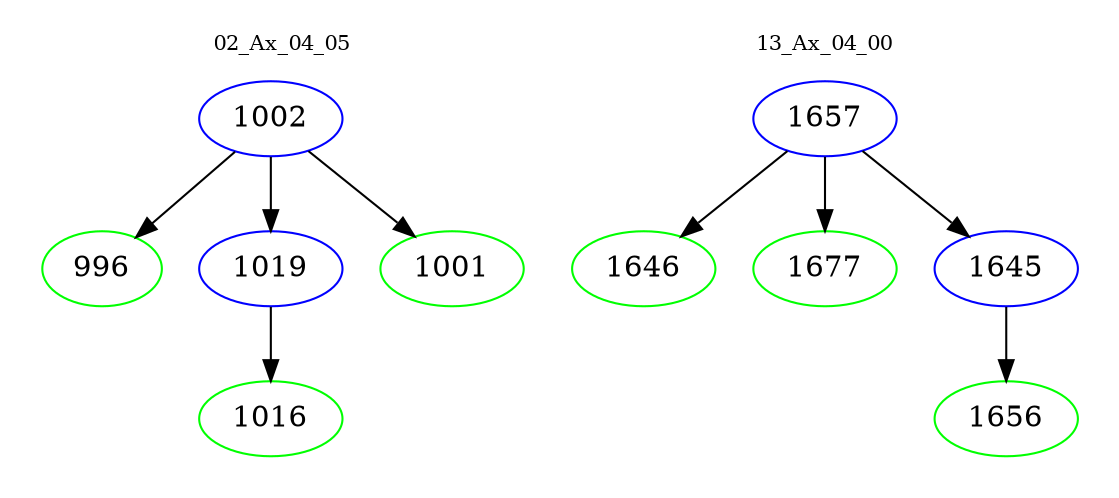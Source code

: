 digraph{
subgraph cluster_0 {
color = white
label = "02_Ax_04_05";
fontsize=10;
T0_1002 [label="1002", color="blue"]
T0_1002 -> T0_996 [color="black"]
T0_996 [label="996", color="green"]
T0_1002 -> T0_1019 [color="black"]
T0_1019 [label="1019", color="blue"]
T0_1019 -> T0_1016 [color="black"]
T0_1016 [label="1016", color="green"]
T0_1002 -> T0_1001 [color="black"]
T0_1001 [label="1001", color="green"]
}
subgraph cluster_1 {
color = white
label = "13_Ax_04_00";
fontsize=10;
T1_1657 [label="1657", color="blue"]
T1_1657 -> T1_1646 [color="black"]
T1_1646 [label="1646", color="green"]
T1_1657 -> T1_1677 [color="black"]
T1_1677 [label="1677", color="green"]
T1_1657 -> T1_1645 [color="black"]
T1_1645 [label="1645", color="blue"]
T1_1645 -> T1_1656 [color="black"]
T1_1656 [label="1656", color="green"]
}
}
